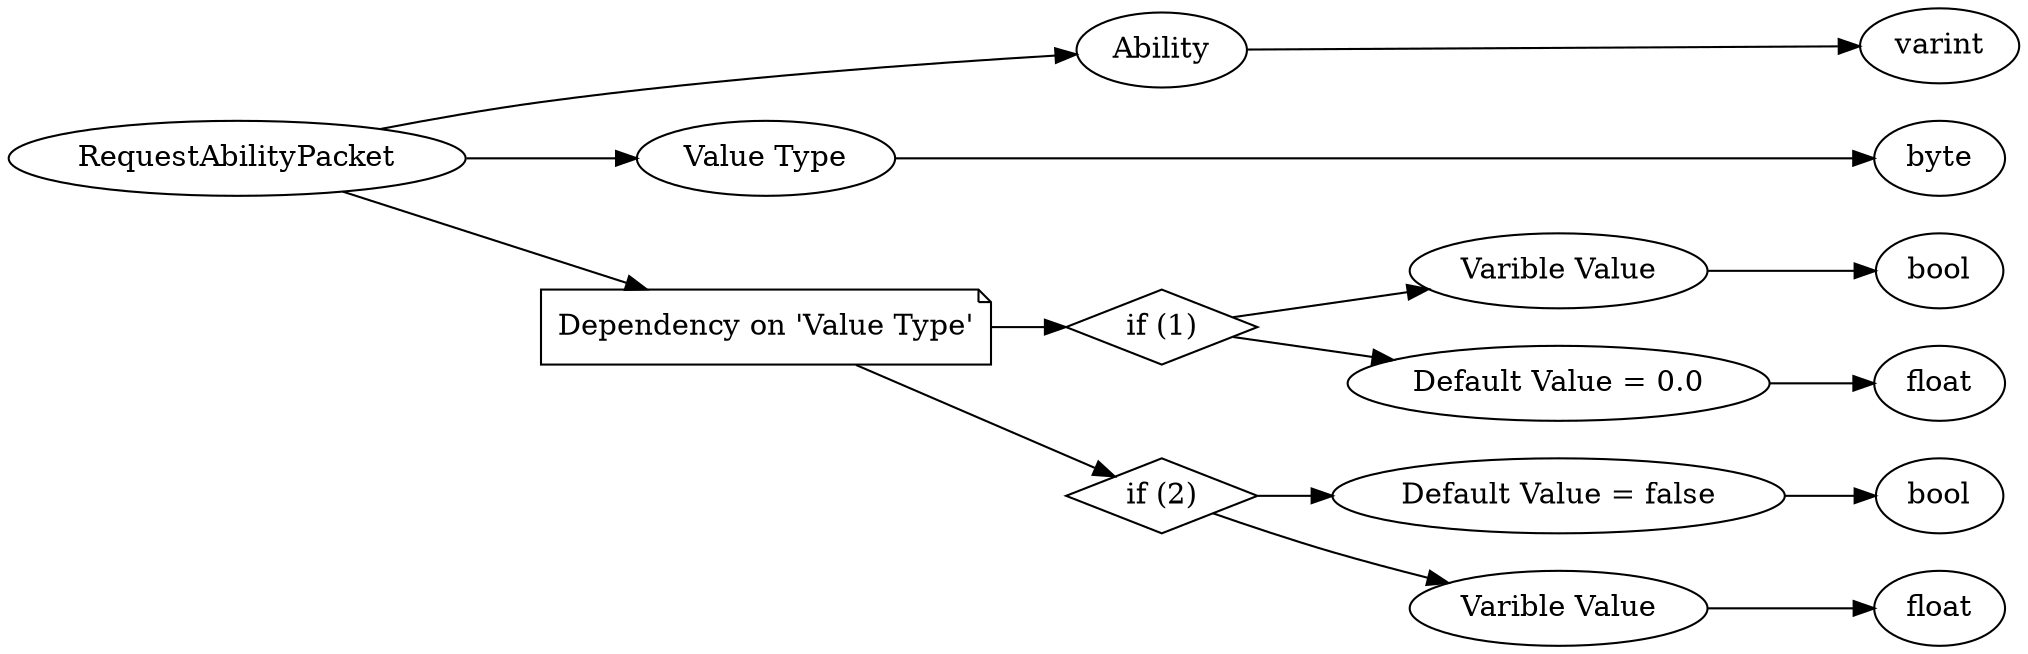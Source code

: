 digraph "RequestAbilityPacket" {
rankdir = LR
0
0 -> 1
1 -> 2
0 -> 3
3 -> 4
0 -> 5
5 -> 6
6 -> 7
7 -> 8
6 -> 9
9 -> 10
5 -> 11
11 -> 12
12 -> 13
11 -> 14
14 -> 15

0 [label="RequestAbilityPacket",comment="name: \"RequestAbilityPacket\", typeName: \"\", id: 0, branchId: 184, recurseId: -1, attributes: 0, notes: \"\""];
1 [label="Ability",comment="name: \"Ability\", typeName: \"\", id: 1, branchId: 0, recurseId: -1, attributes: 0, notes: \"\""];
2 [label="varint",comment="name: \"varint\", typeName: \"\", id: 2, branchId: 0, recurseId: -1, attributes: 512, notes: \"\""];
3 [label="Value Type",comment="name: \"Value Type\", typeName: \"\", id: 3, branchId: 0, recurseId: -1, attributes: 0, notes: \"\""];
4 [label="byte",comment="name: \"byte\", typeName: \"\", id: 4, branchId: 0, recurseId: -1, attributes: 512, notes: \"\""];
5 [label="Dependency on 'Value Type'",shape=note,comment="name: \"Dependency on 'Value Type'\", typeName: \"\", id: 5, branchId: 0, recurseId: -1, attributes: 2, notes: \"\""];
6 [label="if (1)",shape=diamond,comment="name: \"if (1)\", typeName: \"\", id: 6, branchId: 1, recurseId: -1, attributes: 4, notes: \"\""];
7 [label="Varible Value",comment="name: \"Varible Value\", typeName: \"\", id: 7, branchId: 0, recurseId: -1, attributes: 0, notes: \"\""];
8 [label="bool",comment="name: \"bool\", typeName: \"\", id: 8, branchId: 0, recurseId: -1, attributes: 512, notes: \"\""];
9 [label="Default Value = 0.0",comment="name: \"Default Value = 0.0\", typeName: \"\", id: 9, branchId: 0, recurseId: -1, attributes: 0, notes: \"\""];
10 [label="float",comment="name: \"float\", typeName: \"\", id: 10, branchId: 0, recurseId: -1, attributes: 512, notes: \"\""];
11 [label="if (2)",shape=diamond,comment="name: \"if (2)\", typeName: \"\", id: 11, branchId: 2, recurseId: -1, attributes: 4, notes: \"\""];
12 [label="Default Value = false",comment="name: \"Default Value = false\", typeName: \"\", id: 12, branchId: 0, recurseId: -1, attributes: 0, notes: \"\""];
13 [label="bool",comment="name: \"bool\", typeName: \"\", id: 13, branchId: 0, recurseId: -1, attributes: 512, notes: \"\""];
14 [label="Varible Value",comment="name: \"Varible Value\", typeName: \"\", id: 14, branchId: 0, recurseId: -1, attributes: 0, notes: \"\""];
15 [label="float",comment="name: \"float\", typeName: \"\", id: 15, branchId: 0, recurseId: -1, attributes: 512, notes: \"\""];
{ rank = max;2;4;8;10;13;15}

}
